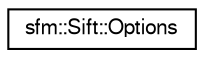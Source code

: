 digraph "Graphical Class Hierarchy"
{
  edge [fontname="FreeSans",fontsize="10",labelfontname="FreeSans",labelfontsize="10"];
  node [fontname="FreeSans",fontsize="10",shape=record];
  rankdir="LR";
  Node0 [label="sfm::Sift::Options",height=0.2,width=0.4,color="black", fillcolor="white", style="filled",URL="$structsfm_1_1_sift_1_1_options.html",tooltip="SIFT options. "];
}
